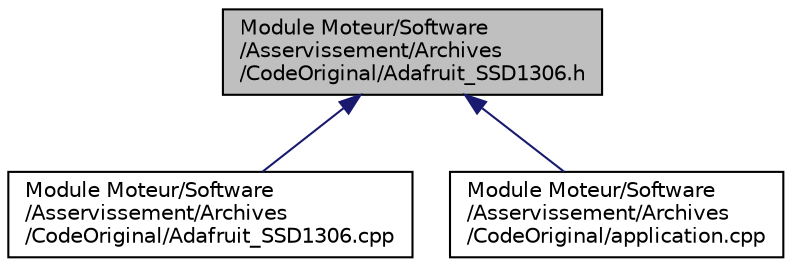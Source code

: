 digraph "Module Moteur/Software/Asservissement/Archives/CodeOriginal/Adafruit_SSD1306.h"
{
  edge [fontname="Helvetica",fontsize="10",labelfontname="Helvetica",labelfontsize="10"];
  node [fontname="Helvetica",fontsize="10",shape=record];
  Node1 [label="Module Moteur/Software\l/Asservissement/Archives\l/CodeOriginal/Adafruit_SSD1306.h",height=0.2,width=0.4,color="black", fillcolor="grey75", style="filled" fontcolor="black"];
  Node1 -> Node2 [dir="back",color="midnightblue",fontsize="10",style="solid",fontname="Helvetica"];
  Node2 [label="Module Moteur/Software\l/Asservissement/Archives\l/CodeOriginal/Adafruit_SSD1306.cpp",height=0.2,width=0.4,color="black", fillcolor="white", style="filled",URL="$_adafruit___s_s_d1306_8cpp.html"];
  Node1 -> Node3 [dir="back",color="midnightblue",fontsize="10",style="solid",fontname="Helvetica"];
  Node3 [label="Module Moteur/Software\l/Asservissement/Archives\l/CodeOriginal/application.cpp",height=0.2,width=0.4,color="black", fillcolor="white", style="filled",URL="$application_8cpp.html",tooltip="Tinker application. "];
}
